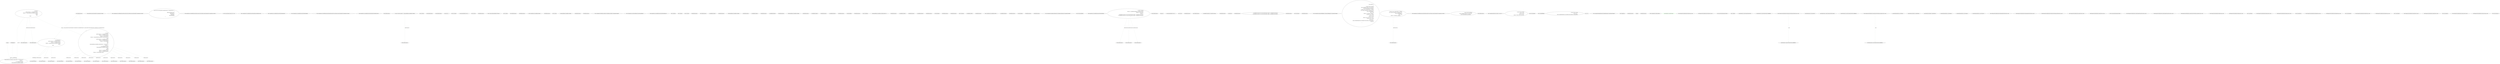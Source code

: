 digraph  {
n146 [label=setCount, span=""];
n147 [label=setWithRequired, span=""];
n148 [label="System.Collections.Generic.IEnumerable<CommandLine.Core.Token>", span=""];
n0 [cluster="CommandLine.Core.SpecificationPropertyRules.Lookup(System.Collections.Generic.IEnumerable<CommandLine.Core.Token>)", label="Entry CommandLine.Core.SpecificationPropertyRules.Lookup(System.Collections.Generic.IEnumerable<CommandLine.Core.Token>)", span="12-12"];
n1 [cluster="CommandLine.Core.SpecificationPropertyRules.Lookup(System.Collections.Generic.IEnumerable<CommandLine.Core.Token>)", label="return new List<Func<IEnumerable<SpecificationProperty>, IEnumerable<Error>>>\r\n                {\r\n                    EnforceMutuallyExclusiveSet(),\r\n                    EnforceRequired(),\r\n                    EnforceRange(),\r\n                    EnforceSingle(tokens)\r\n                };", span="15-21"];
n2 [cluster="CommandLine.Core.SpecificationPropertyRules.Lookup(System.Collections.Generic.IEnumerable<CommandLine.Core.Token>)", label="Exit CommandLine.Core.SpecificationPropertyRules.Lookup(System.Collections.Generic.IEnumerable<CommandLine.Core.Token>)", span="12-12"];
n3 [cluster="System.Collections.Generic.List<T>.List()", label="Entry System.Collections.Generic.List<T>.List()", span="0-0"];
n4 [cluster="CommandLine.Core.SpecificationPropertyRules.EnforceMutuallyExclusiveSet()", label="Entry CommandLine.Core.SpecificationPropertyRules.EnforceMutuallyExclusiveSet()", span="24-24"];
n5 [cluster="CommandLine.Core.SpecificationPropertyRules.EnforceRequired()", label="Entry CommandLine.Core.SpecificationPropertyRules.EnforceRequired()", span="43-43"];
n6 [cluster="CommandLine.Core.SpecificationPropertyRules.EnforceRange()", label="Entry CommandLine.Core.SpecificationPropertyRules.EnforceRange()", span="86-86"];
n7 [cluster="CommandLine.Core.SpecificationPropertyRules.EnforceSingle(System.Collections.Generic.IEnumerable<CommandLine.Core.Token>)", label="Entry CommandLine.Core.SpecificationPropertyRules.EnforceSingle(System.Collections.Generic.IEnumerable<CommandLine.Core.Token>)", span="106-106"];
n9 [cluster="CommandLine.Core.SpecificationPropertyRules.EnforceMutuallyExclusiveSet()", label="Exit CommandLine.Core.SpecificationPropertyRules.EnforceMutuallyExclusiveSet()", span="24-24"];
n10 [cluster="lambda expression", label="Entry lambda expression", span="26-40"];
n12 [cluster="lambda expression", label="var groups = options.GroupBy(g => ((OptionSpecification)g.Specification).SetName)", span="32-32"];
n17 [cluster="Unk.Where", label="Entry Unk.Where", span=""];
n22 [cluster="lambda expression", label="Entry lambda expression", span="29-29"];
n26 [cluster="lambda expression", label="Entry lambda expression", span="30-31"];
n13 [cluster="lambda expression", label="groups.Count() > 1", span="33-33"];
n18 [cluster="Unk.GroupBy", label="Entry Unk.GroupBy", span=""];
n30 [cluster="lambda expression", label="Entry lambda expression", span="32-32"];
n15 [cluster="lambda expression", label="return Enumerable.Empty<Error>();", span="39-39"];
n19 [cluster="Unk.Count", label="Entry Unk.Count", span=""];
n16 [cluster="lambda expression", label="Exit lambda expression", span="26-40"];
n21 [cluster="System.Linq.Enumerable.Empty<TResult>()", label="Entry System.Linq.Enumerable.Empty<TResult>()", span="0-0"];
n20 [cluster="Unk.Select", label="Entry Unk.Select", span=""];
n33 [cluster="lambda expression", label="Entry lambda expression", span="35-37"];
n24 [cluster="lambda expression", label="Exit lambda expression", span="29-29"];
n25 [cluster="CommandLine.Core.Specification.IsOption()", label="Entry CommandLine.Core.Specification.IsOption()", span="10-10"];
n28 [cluster="lambda expression", label="Exit lambda expression", span="30-31"];
n29 [cluster="Unk.IsJust", label="Entry Unk.IsJust", span=""];
n31 [cluster="lambda expression", label="((OptionSpecification)g.Specification).SetName", span="32-32"];
n32 [cluster="lambda expression", label="Exit lambda expression", span="32-32"];
n35 [cluster="lambda expression", label="Exit lambda expression", span="35-37"];
n36 [cluster="CommandLine.MutuallyExclusiveSetError.MutuallyExclusiveSetError(CommandLine.NameInfo)", label="Entry CommandLine.MutuallyExclusiveSetError.MutuallyExclusiveSetError(CommandLine.NameInfo)", span="302-302"];
n37 [cluster="CommandLine.Core.OptionSpecification.FromOptionSpecification()", label="Entry CommandLine.Core.OptionSpecification.FromOptionSpecification()", span="15-15"];
n39 [cluster="CommandLine.Core.SpecificationPropertyRules.EnforceRequired()", label="Exit CommandLine.Core.SpecificationPropertyRules.EnforceRequired()", span="43-43"];
n41 [cluster="lambda expression", label="var setCount =\r\n                    specProps.Where(sp => sp.Specification.IsOption())\r\n                        .Select(sp => ((OptionSpecification)sp.Specification).SetName)\r\n                        .Distinct()\r\n                        .ToList()\r\n                        .Count()", span="47-52"];
n42 [cluster="lambda expression", label="var setWithRequired =\r\n                    specProps.Where(sp => sp.Specification.IsOption())\r\n                        .Where(sp => sp.Specification.Required)\r\n                        .Select(sp => ((OptionSpecification)sp.Specification).SetName)\r\n                        .Distinct()\r\n                        .ToList()", span="54-59"];
n43 [cluster="lambda expression", label="var missing =\r\n                    specProps.Where(sp => sp.Specification.IsOption())\r\n                        .Where(sp => sp.Specification.Required)\r\n                        .Where(sp => sp.Value.IsNothing())\r\n                        .Where(sp => ((OptionSpecification)sp.Specification).SetName.Length == 0)\r\n                        .Concat(\r\n                            specProps.Where(sp => sp.Specification.IsOption())\r\n                                .Where(sp => sp.Specification.Required)\r\n                                .Where(sp => sp.Value.IsNothing())\r\n                                .Where(\r\n                                    sp =>\r\n                                        ((OptionSpecification)sp.Specification).SetName.Length > 0 && setCount == 1\r\n                                        || (setCount > 1\r\n                                            && !setWithRequired.Contains(\r\n                                                ((OptionSpecification)sp.Specification).SetName))))\r\n                        .Concat(\r\n                            specProps\r\n                                .Where(sp => sp.Specification.IsValue())\r\n                                .Where(sp => sp.Specification.Required)\r\n                                .Where(sp => sp.Value.IsNothing())).ToList()", span="61-80"];
n40 [cluster="lambda expression", label="Entry lambda expression", span="45-83"];
n46 [cluster="Unk.Distinct", label="Entry Unk.Distinct", span=""];
n47 [cluster="Unk.ToList", label="Entry Unk.ToList", span=""];
n49 [cluster="lambda expression", label="Entry lambda expression", span="48-48"];
n52 [cluster="lambda expression", label="Entry lambda expression", span="49-49"];
n87 [cluster="lambda expression", label="((OptionSpecification)sp.Specification).SetName.Length > 0 && setCount == 1\r\n                                        || (setCount > 1\r\n                                            && !setWithRequired.Contains(\r\n                                                ((OptionSpecification)sp.Specification).SetName))", span="72-75"];
n55 [cluster="lambda expression", label="Entry lambda expression", span="55-55"];
n58 [cluster="lambda expression", label="Entry lambda expression", span="56-56"];
n61 [cluster="lambda expression", label="Entry lambda expression", span="57-57"];
n48 [cluster="Unk.Concat", label="Entry Unk.Concat", span=""];
n64 [cluster="lambda expression", label="Entry lambda expression", span="62-62"];
n67 [cluster="lambda expression", label="Entry lambda expression", span="63-63"];
n70 [cluster="lambda expression", label="Entry lambda expression", span="64-64"];
n74 [cluster="lambda expression", label="Entry lambda expression", span="65-65"];
n77 [cluster="lambda expression", label="Entry lambda expression", span="67-67"];
n80 [cluster="lambda expression", label="Entry lambda expression", span="68-68"];
n83 [cluster="lambda expression", label="Entry lambda expression", span="69-69"];
n86 [cluster="lambda expression", label="Entry lambda expression", span="71-75"];
n90 [cluster="lambda expression", label="Entry lambda expression", span="78-78"];
n94 [cluster="lambda expression", label="Entry lambda expression", span="79-79"];
n97 [cluster="lambda expression", label="Entry lambda expression", span="80-80"];
n45 [cluster="lambda expression", label="Exit lambda expression", span="45-83"];
n100 [cluster="lambda expression", label="Entry lambda expression", span="82-82"];
n50 [cluster="lambda expression", label="sp.Specification.IsOption()", span="48-48"];
n51 [cluster="lambda expression", label="Exit lambda expression", span="48-48"];
n53 [cluster="lambda expression", label="((OptionSpecification)sp.Specification).SetName", span="49-49"];
n54 [cluster="lambda expression", label="Exit lambda expression", span="49-49"];
n56 [cluster="lambda expression", label="sp.Specification.IsOption()", span="55-55"];
n57 [cluster="lambda expression", label="Exit lambda expression", span="55-55"];
n59 [cluster="lambda expression", label="sp.Specification.Required", span="56-56"];
n60 [cluster="lambda expression", label="Exit lambda expression", span="56-56"];
n62 [cluster="lambda expression", label="((OptionSpecification)sp.Specification).SetName", span="57-57"];
n63 [cluster="lambda expression", label="Exit lambda expression", span="57-57"];
n65 [cluster="lambda expression", label="sp.Specification.IsOption()", span="62-62"];
n66 [cluster="lambda expression", label="Exit lambda expression", span="62-62"];
n68 [cluster="lambda expression", label="sp.Specification.Required", span="63-63"];
n69 [cluster="lambda expression", label="Exit lambda expression", span="63-63"];
n71 [cluster="lambda expression", label="sp.Value.IsNothing()", span="64-64"];
n72 [cluster="lambda expression", label="Exit lambda expression", span="64-64"];
n73 [cluster="Unk.IsNothing", label="Entry Unk.IsNothing", span=""];
n75 [cluster="lambda expression", label="((OptionSpecification)sp.Specification).SetName.Length == 0", span="65-65"];
n76 [cluster="lambda expression", label="Exit lambda expression", span="65-65"];
n78 [cluster="lambda expression", label="sp.Specification.IsOption()", span="67-67"];
n79 [cluster="lambda expression", label="Exit lambda expression", span="67-67"];
n81 [cluster="lambda expression", label="sp.Specification.Required", span="68-68"];
n82 [cluster="lambda expression", label="Exit lambda expression", span="68-68"];
n84 [cluster="lambda expression", label="sp.Value.IsNothing()", span="69-69"];
n85 [cluster="lambda expression", label="Exit lambda expression", span="69-69"];
n88 [cluster="lambda expression", label="Exit lambda expression", span="71-75"];
n89 [cluster="Unk.Contains", label="Entry Unk.Contains", span=""];
n91 [cluster="lambda expression", label="sp.Specification.IsValue()", span="78-78"];
n92 [cluster="lambda expression", label="Exit lambda expression", span="78-78"];
n93 [cluster="CommandLine.Core.Specification.IsValue()", label="Entry CommandLine.Core.Specification.IsValue()", span="15-15"];
n95 [cluster="lambda expression", label="sp.Specification.Required", span="79-79"];
n96 [cluster="lambda expression", label="Exit lambda expression", span="79-79"];
n98 [cluster="lambda expression", label="sp.Value.IsNothing()", span="80-80"];
n99 [cluster="lambda expression", label="Exit lambda expression", span="80-80"];
n102 [cluster="lambda expression", label="Exit lambda expression", span="82-82"];
n103 [cluster="CommandLine.MissingRequiredOptionError.MissingRequiredOptionError(CommandLine.NameInfo)", label="Entry CommandLine.MissingRequiredOptionError.MissingRequiredOptionError(CommandLine.NameInfo)", span="291-291"];
n104 [cluster="Unk.FromSpecification", label="Entry Unk.FromSpecification", span=""];
n106 [cluster="CommandLine.Core.SpecificationPropertyRules.EnforceRange()", label="Exit CommandLine.Core.SpecificationPropertyRules.EnforceRange()", span="86-86"];
n108 [cluster="lambda expression", label="var options = specProps\r\n                        .Where(sp => sp.Specification.TargetType == TargetType.Sequence)\r\n                        .Where(sp => sp.Value.IsJust())\r\n                        .Where(sp =>\r\n                            (sp.Specification.Min.IsJust() && ((Array)sp.Value.FromJust()).Length < sp.Specification.Min.FromJust())\r\n                            || (sp.Specification.Max.IsJust() && ((Array)sp.Value.FromJust()).Length > sp.Specification.Max.FromJust())\r\n                        )", span="90-96"];
n107 [cluster="lambda expression", label="Entry lambda expression", span="88-103"];
n109 [cluster="lambda expression", label="options.Any()", span="97-97"];
n114 [cluster="lambda expression", label="Entry lambda expression", span="91-91"];
n117 [cluster="lambda expression", label="Entry lambda expression", span="92-92"];
n120 [cluster="lambda expression", label="Entry lambda expression", span="93-95"];
n111 [cluster="lambda expression", label="return Enumerable.Empty<Error>();", span="102-102"];
n113 [cluster="Unk.Any", label="Entry Unk.Any", span=""];
n112 [cluster="lambda expression", label="Exit lambda expression", span="88-103"];
n124 [cluster="lambda expression", label="Entry lambda expression", span="99-100"];
n115 [cluster="lambda expression", label="sp.Specification.TargetType == TargetType.Sequence", span="91-91"];
n116 [cluster="lambda expression", label="Exit lambda expression", span="91-91"];
n118 [cluster="lambda expression", label="sp.Value.IsJust()", span="92-92"];
n119 [cluster="lambda expression", label="Exit lambda expression", span="92-92"];
n121 [cluster="lambda expression", label="(sp.Specification.Min.IsJust() && ((Array)sp.Value.FromJust()).Length < sp.Specification.Min.FromJust())\r\n                            || (sp.Specification.Max.IsJust() && ((Array)sp.Value.FromJust()).Length > sp.Specification.Max.FromJust())", span="94-95"];
n122 [cluster="lambda expression", label="Exit lambda expression", span="93-95"];
n123 [cluster="Unk.FromJust", label="Entry Unk.FromJust", span=""];
n126 [cluster="lambda expression", label="Exit lambda expression", span="99-100"];
n127 [cluster="CommandLine.SequenceOutOfRangeError.SequenceOutOfRangeError(CommandLine.NameInfo)", label="Entry CommandLine.SequenceOutOfRangeError.SequenceOutOfRangeError(CommandLine.NameInfo)", span="324-324"];
n128 [cluster="CommandLine.Core.SpecificationPropertyRules.EnforceSingle(System.Collections.Generic.IEnumerable<CommandLine.Core.Token>)", label="return specProps =>\r\n                {\r\n                    var specs = from sp in specProps\r\n                                where sp.Specification.IsOption() && sp.Value.IsJust()\r\n                                select (OptionSpecification)sp.Specification;\r\n                    var options = from t in tokens.Where(t => t.IsName())\r\n                                  join o in specs on t.Text equals o.UniqueName() into to\r\n                                  from o in to.DefaultIfEmpty()\r\n                                  where o != null\r\n                                  select new { o.ShortName, o.LongName };\r\n                    var groups = from x in options\r\n                                 group x by x into g\r\n                                 let count = g.Count()\r\n                                 select new { Value = g.Key, Count = count };\r\n                    var errors = from y in groups\r\n                                 where y.Count > 1\r\n                                 select new RepeatedOptionError(new NameInfo(y.Value.ShortName, y.Value.LongName));\r\n                    return errors;\r\n                };", span="108-126"];
n132 [cluster="lambda expression", label="var options = from t in tokens.Where(t => t.IsName())\r\n                                  join o in specs on t.Text equals o.UniqueName() into to\r\n                                  from o in to.DefaultIfEmpty()\r\n                                  where o != null\r\n                                  select new { o.ShortName, o.LongName }", span="113-117"];
n129 [cluster="CommandLine.Core.SpecificationPropertyRules.EnforceSingle(System.Collections.Generic.IEnumerable<CommandLine.Core.Token>)", label="Exit CommandLine.Core.SpecificationPropertyRules.EnforceSingle(System.Collections.Generic.IEnumerable<CommandLine.Core.Token>)", span="106-106"];
n131 [cluster="lambda expression", label="var specs = from sp in specProps\r\n                                where sp.Specification.IsOption() && sp.Value.IsJust()\r\n                                select (OptionSpecification)sp.Specification", span="110-112"];
n130 [cluster="lambda expression", label="Entry lambda expression", span="108-126"];
n137 [cluster="CommandLine.Infrastructure.Maybe<T>.IsJust<T>()", label="Entry CommandLine.Infrastructure.Maybe<T>.IsJust<T>()", span="149-149"];
n133 [cluster="lambda expression", label="var groups = from x in options\r\n                                 group x by x into g\r\n                                 let count = g.Count()\r\n                                 select new { Value = g.Key, Count = count }", span="118-121"];
n138 [cluster="Unk.UniqueName", label="Entry Unk.UniqueName", span=""];
n139 [cluster="Unk.DefaultIfEmpty", label="Entry Unk.DefaultIfEmpty", span=""];
n142 [cluster="lambda expression", label="Entry lambda expression", span="113-113"];
n134 [cluster="lambda expression", label="var errors = from y in groups\r\n                                 where y.Count > 1\r\n                                 select new RepeatedOptionError(new NameInfo(y.Value.ShortName, y.Value.LongName))", span="122-124"];
n135 [cluster="lambda expression", label="return errors;", span="125-125"];
n140 [cluster="CommandLine.RepeatedOptionError.RepeatedOptionError(CommandLine.NameInfo)", label="Entry CommandLine.RepeatedOptionError.RepeatedOptionError(CommandLine.NameInfo)", span="335-335"];
n141 [cluster="NameInfo.cstr", label="Entry NameInfo.cstr", span=""];
n136 [cluster="lambda expression", label="Exit lambda expression", span="108-126"];
n143 [cluster="lambda expression", label="t.IsName()", span="113-113"];
n144 [cluster="lambda expression", label="Exit lambda expression", span="113-113"];
n145 [cluster="CommandLine.Core.Token.IsName()", label="Entry CommandLine.Core.Token.IsName()", span="68-68"];
d1 [cluster="Humanizer.Tests.InflectorTests.Pluralize(string, string)", color=green, community=0, label="Assert.Equal(plural, singular.Pluralize())", prediction=0, span="38-38"];
d0 [cluster="Humanizer.Tests.InflectorTests.Pluralize(string, string)", label="Entry Humanizer.Tests.InflectorTests.Pluralize(string, string)", span="36-36"];
d2 [cluster="Humanizer.Tests.InflectorTests.Pluralize(string, string)", label="Exit Humanizer.Tests.InflectorTests.Pluralize(string, string)", span="36-36"];
d3 [cluster="string.Pluralize(Humanizer.Plurality)", label="Entry string.Pluralize(Humanizer.Plurality)", span="170-170"];
d4 [cluster="Unk.Equal", label="Entry Unk.Equal", span=""];
d6 [cluster="Humanizer.Tests.InflectorTests.PluralizeAlreadyPluralWord(string, string)", label="Assert.Equal(plural, plural.Pluralize(Plurality.Plural))", span="45-45"];
d9 [cluster="Humanizer.Tests.InflectorTests.PluralizeWordsWithUnknownPlurality(string, string)", label="Assert.Equal(plural, plural.Pluralize(Plurality.CouldBeEither))", span="52-52"];
d10 [cluster="Humanizer.Tests.InflectorTests.PluralizeWordsWithUnknownPlurality(string, string)", label="Assert.Equal(plural, singular.Pluralize(Plurality.CouldBeEither))", span="53-53"];
d13 [cluster="Humanizer.Tests.InflectorTests.Singularize(string, string)", label="Assert.Equal(singular, plural.Singularize())", span="60-60"];
d17 [cluster="Humanizer.Tests.InflectorTests.SingularizeAlreadySingularWord(string, string)", label="Assert.Equal(singular, singular.Singularize(Plurality.Singular))", span="67-67"];
d20 [cluster="Humanizer.Tests.InflectorTests.SingularizeWordsWithUnknownSingularity(string, string)", label="Assert.Equal(singular, singular.Singularize(Plurality.CouldBeEither))", span="74-74"];
d21 [cluster="Humanizer.Tests.InflectorTests.SingularizeWordsWithUnknownSingularity(string, string)", label="Assert.Equal(singular, plural.Singularize(Plurality.CouldBeEither))", span="75-75"];
d24 [cluster="Humanizer.Tests.InflectorTests.Titleize(string, string)", label="Assert.Equal(expectedOuput, input.Titleize())", span="88-88"];
d28 [cluster="Humanizer.Tests.InflectorTests.Dasherize(string, string)", label="Assert.Equal(input.Dasherize(), expectedOutput)", span="98-98"];
d32 [cluster="Humanizer.Tests.InflectorTests.Hyphenate(string, string)", label="Assert.Equal(input.Hyphenate(), expectedOutput)", span="108-108"];
d36 [cluster="Humanizer.Tests.InflectorTests.Pascalize(string, string)", label="Assert.Equal(expectedOutput, input.Pascalize())", span="121-121"];
d40 [cluster="Humanizer.Tests.InflectorTests.Camelize(string, string)", label="Assert.Equal(expectedOutput, input.Camelize())", span="135-135"];
d44 [cluster="Humanizer.Tests.InflectorTests.Underscore(string, string)", label="Assert.Equal(expectedOuput, input.Underscore())", span="148-148"];
d5 [cluster="Humanizer.Tests.InflectorTests.PluralizeAlreadyPluralWord(string, string)", label="Entry Humanizer.Tests.InflectorTests.PluralizeAlreadyPluralWord(string, string)", span="43-43"];
d7 [cluster="Humanizer.Tests.InflectorTests.PluralizeAlreadyPluralWord(string, string)", label="Exit Humanizer.Tests.InflectorTests.PluralizeAlreadyPluralWord(string, string)", span="43-43"];
d8 [cluster="Humanizer.Tests.InflectorTests.PluralizeWordsWithUnknownPlurality(string, string)", label="Entry Humanizer.Tests.InflectorTests.PluralizeWordsWithUnknownPlurality(string, string)", span="50-50"];
d11 [cluster="Humanizer.Tests.InflectorTests.PluralizeWordsWithUnknownPlurality(string, string)", label="Exit Humanizer.Tests.InflectorTests.PluralizeWordsWithUnknownPlurality(string, string)", span="50-50"];
d12 [cluster="Humanizer.Tests.InflectorTests.Singularize(string, string)", label="Entry Humanizer.Tests.InflectorTests.Singularize(string, string)", span="58-58"];
d14 [cluster="Humanizer.Tests.InflectorTests.Singularize(string, string)", label="Exit Humanizer.Tests.InflectorTests.Singularize(string, string)", span="58-58"];
d15 [cluster="string.Singularize(Humanizer.Plurality)", label="Entry string.Singularize(Humanizer.Plurality)", span="194-194"];
d16 [cluster="Humanizer.Tests.InflectorTests.SingularizeAlreadySingularWord(string, string)", label="Entry Humanizer.Tests.InflectorTests.SingularizeAlreadySingularWord(string, string)", span="65-65"];
d18 [cluster="Humanizer.Tests.InflectorTests.SingularizeAlreadySingularWord(string, string)", label="Exit Humanizer.Tests.InflectorTests.SingularizeAlreadySingularWord(string, string)", span="65-65"];
d19 [cluster="Humanizer.Tests.InflectorTests.SingularizeWordsWithUnknownSingularity(string, string)", label="Entry Humanizer.Tests.InflectorTests.SingularizeWordsWithUnknownSingularity(string, string)", span="72-72"];
d22 [cluster="Humanizer.Tests.InflectorTests.SingularizeWordsWithUnknownSingularity(string, string)", label="Exit Humanizer.Tests.InflectorTests.SingularizeWordsWithUnknownSingularity(string, string)", span="72-72"];
d23 [cluster="Humanizer.Tests.InflectorTests.Titleize(string, string)", label="Entry Humanizer.Tests.InflectorTests.Titleize(string, string)", span="86-86"];
d25 [cluster="Humanizer.Tests.InflectorTests.Titleize(string, string)", label="Exit Humanizer.Tests.InflectorTests.Titleize(string, string)", span="86-86"];
d26 [cluster="string.Titleize()", label="Entry string.Titleize()", span="239-239"];
d27 [cluster="Humanizer.Tests.InflectorTests.Dasherize(string, string)", label="Entry Humanizer.Tests.InflectorTests.Dasherize(string, string)", span="96-96"];
d29 [cluster="Humanizer.Tests.InflectorTests.Dasherize(string, string)", label="Exit Humanizer.Tests.InflectorTests.Dasherize(string, string)", span="96-96"];
d30 [cluster="string.Dasherize()", label="Entry string.Dasherize()", span="282-282"];
d31 [cluster="Humanizer.Tests.InflectorTests.Hyphenate(string, string)", label="Entry Humanizer.Tests.InflectorTests.Hyphenate(string, string)", span="106-106"];
d33 [cluster="Humanizer.Tests.InflectorTests.Hyphenate(string, string)", label="Exit Humanizer.Tests.InflectorTests.Hyphenate(string, string)", span="106-106"];
d34 [cluster="string.Hyphenate()", label="Entry string.Hyphenate()", span="292-292"];
d35 [cluster="Humanizer.Tests.InflectorTests.Pascalize(string, string)", label="Entry Humanizer.Tests.InflectorTests.Pascalize(string, string)", span="119-119"];
d37 [cluster="Humanizer.Tests.InflectorTests.Pascalize(string, string)", label="Exit Humanizer.Tests.InflectorTests.Pascalize(string, string)", span="119-119"];
d38 [cluster="string.Pascalize()", label="Entry string.Pascalize()", span="249-249"];
d39 [cluster="Humanizer.Tests.InflectorTests.Camelize(string, string)", label="Entry Humanizer.Tests.InflectorTests.Camelize(string, string)", span="133-133"];
d41 [cluster="Humanizer.Tests.InflectorTests.Camelize(string, string)", label="Exit Humanizer.Tests.InflectorTests.Camelize(string, string)", span="133-133"];
d42 [cluster="string.Camelize()", label="Entry string.Camelize()", span="259-259"];
d43 [cluster="Humanizer.Tests.InflectorTests.Underscore(string, string)", label="Entry Humanizer.Tests.InflectorTests.Underscore(string, string)", span="146-146"];
d45 [cluster="Humanizer.Tests.InflectorTests.Underscore(string, string)", label="Exit Humanizer.Tests.InflectorTests.Underscore(string, string)", span="146-146"];
d46 [cluster="string.Underscore()", label="Entry string.Underscore()", span="270-270"];
n146 -> n87  [color=darkseagreen4, key=1, label=setCount, style=dashed];
n147 -> n87  [color=darkseagreen4, key=1, label=setWithRequired, style=dashed];
n12 -> n30  [color=darkseagreen4, key=1, label="lambda expression", style=dashed];
n41 -> n49  [color=darkseagreen4, key=1, label="lambda expression", style=dashed];
n41 -> n52  [color=darkseagreen4, key=1, label="lambda expression", style=dashed];
n41 -> n43  [color=darkseagreen4, key=1, label=setCount, style=dashed];
n41 -> n87  [color=darkseagreen4, key=1, label=setCount, style=dashed];
n42 -> n55  [color=darkseagreen4, key=1, label="lambda expression", style=dashed];
n42 -> n58  [color=darkseagreen4, key=1, label="lambda expression", style=dashed];
n42 -> n61  [color=darkseagreen4, key=1, label="lambda expression", style=dashed];
n42 -> n87  [color=darkseagreen4, key=1, label=setWithRequired, style=dashed];
n43 -> n64  [color=darkseagreen4, key=1, label="lambda expression", style=dashed];
n43 -> n67  [color=darkseagreen4, key=1, label="lambda expression", style=dashed];
n43 -> n70  [color=darkseagreen4, key=1, label="lambda expression", style=dashed];
n43 -> n74  [color=darkseagreen4, key=1, label="lambda expression", style=dashed];
n43 -> n77  [color=darkseagreen4, key=1, label="lambda expression", style=dashed];
n43 -> n80  [color=darkseagreen4, key=1, label="lambda expression", style=dashed];
n43 -> n83  [color=darkseagreen4, key=1, label="lambda expression", style=dashed];
n43 -> n86  [color=darkseagreen4, key=1, label="lambda expression", style=dashed];
n43 -> n90  [color=darkseagreen4, key=1, label="lambda expression", style=dashed];
n43 -> n94  [color=darkseagreen4, key=1, label="lambda expression", style=dashed];
n43 -> n97  [color=darkseagreen4, key=1, label="lambda expression", style=dashed];
n40 -> n42  [color=darkseagreen4, key=1, label="System.Collections.Generic.IEnumerable<CommandLine.Core.SpecificationProperty>", style=dashed];
n40 -> n43  [color=darkseagreen4, key=1, label="System.Collections.Generic.IEnumerable<CommandLine.Core.SpecificationProperty>", style=dashed];
n108 -> n114  [color=darkseagreen4, key=1, label="lambda expression", style=dashed];
n108 -> n117  [color=darkseagreen4, key=1, label="lambda expression", style=dashed];
n108 -> n120  [color=darkseagreen4, key=1, label="lambda expression", style=dashed];
n132 -> n142  [color=darkseagreen4, key=1, label="lambda expression", style=dashed];
d8 -> d10  [color=darkseagreen4, key=1, label=string, style=dashed];
d19 -> d21  [color=darkseagreen4, key=1, label=string, style=dashed];
}
